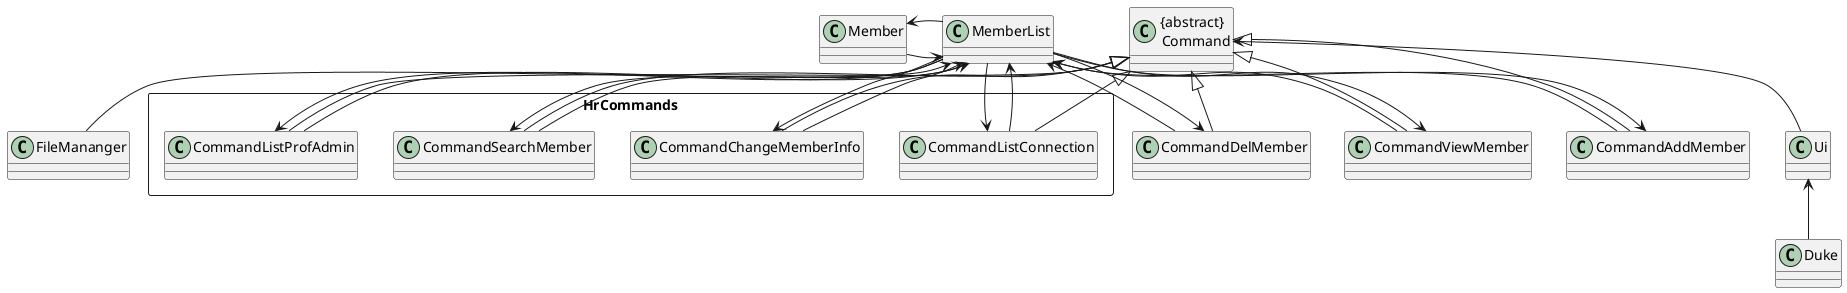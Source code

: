 @startuml
class "{abstract} \n Command"
class CommandAddMember {
}
class CommandDelMember {
}
class CommandViewMember {
}
class MemberList {
}
class Member {
}

Rectangle HrCommands {
"{abstract} \n Command" <|--CommandDelMember
"{abstract} \n Command" <|--CommandAddMember
"{abstract} \n Command" <|--CommandViewMember
"{abstract} \n Command" <|-- CommandSearchMember
"{abstract} \n Command" <|-- CommandListProfAdmin
"{abstract} \n Command" <|-- CommandListConnection
"{abstract} \n Command" <|-- CommandChangeMemberInfo
}
MemberList <-left-Member
Member <--MemberList
MemberList <--CommandAddMember
CommandAddMember <-- MemberList
MemberList <-- CommandDelMember
CommandDelMember <-- MemberList
MemberList <--CommandViewMember
CommandViewMember <-- MemberList
MemberList <--CommandSearchMember
CommandSearchMember <-- MemberList
MemberList <-- CommandListProfAdmin
CommandListProfAdmin <-- MemberList
MemberList <--CommandListConnection
CommandListConnection <-- MemberList
MemberList <--CommandChangeMemberInfo
CommandChangeMemberInfo <-- MemberList
class Ui
class FileMananger
MemberList <-- FileMananger
"{abstract} \n Command" <-- Ui
class Duke
Ui <-- Duke

@enduml